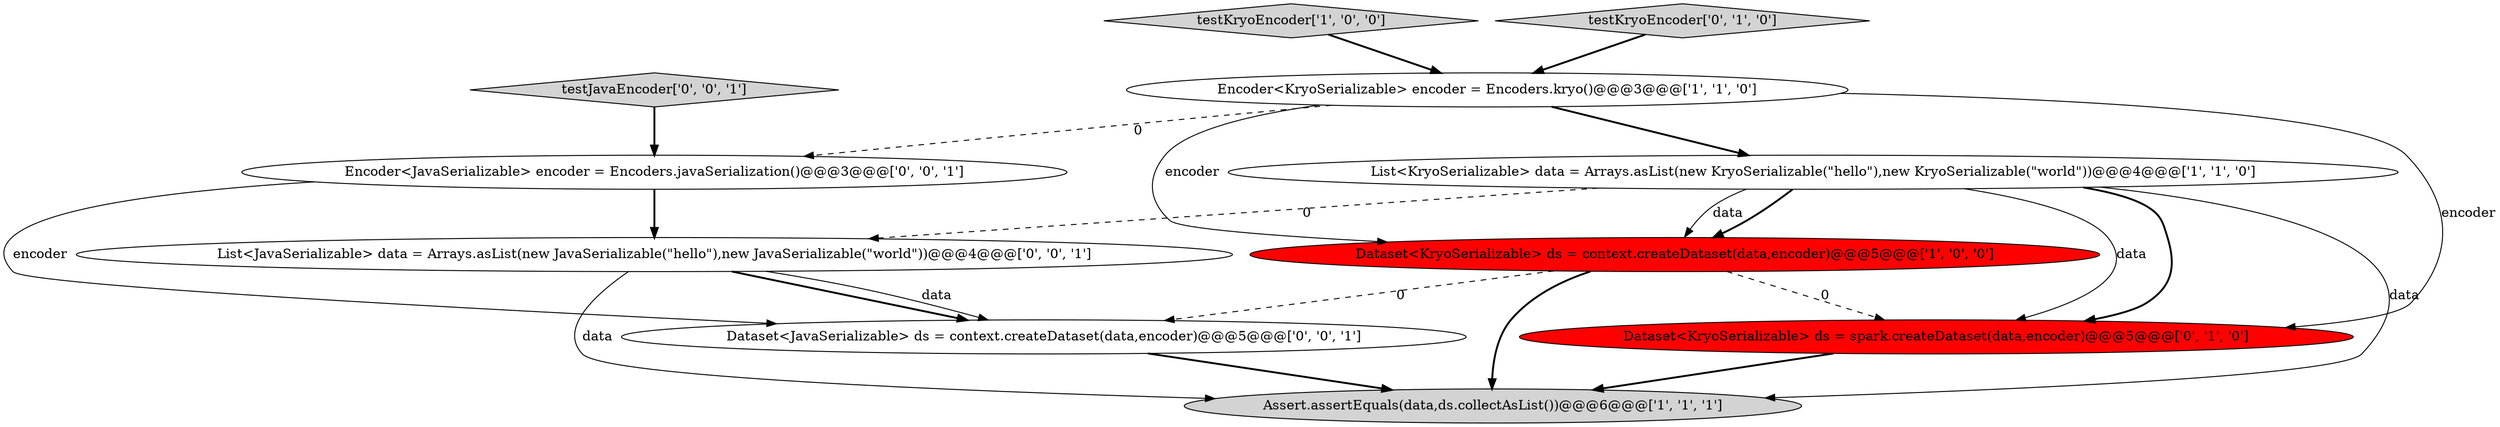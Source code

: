 digraph {
3 [style = filled, label = "Assert.assertEquals(data,ds.collectAsList())@@@6@@@['1', '1', '1']", fillcolor = lightgray, shape = ellipse image = "AAA0AAABBB1BBB"];
0 [style = filled, label = "testKryoEncoder['1', '0', '0']", fillcolor = lightgray, shape = diamond image = "AAA0AAABBB1BBB"];
7 [style = filled, label = "Dataset<JavaSerializable> ds = context.createDataset(data,encoder)@@@5@@@['0', '0', '1']", fillcolor = white, shape = ellipse image = "AAA0AAABBB3BBB"];
5 [style = filled, label = "testKryoEncoder['0', '1', '0']", fillcolor = lightgray, shape = diamond image = "AAA0AAABBB2BBB"];
6 [style = filled, label = "Dataset<KryoSerializable> ds = spark.createDataset(data,encoder)@@@5@@@['0', '1', '0']", fillcolor = red, shape = ellipse image = "AAA1AAABBB2BBB"];
10 [style = filled, label = "Encoder<JavaSerializable> encoder = Encoders.javaSerialization()@@@3@@@['0', '0', '1']", fillcolor = white, shape = ellipse image = "AAA0AAABBB3BBB"];
2 [style = filled, label = "Dataset<KryoSerializable> ds = context.createDataset(data,encoder)@@@5@@@['1', '0', '0']", fillcolor = red, shape = ellipse image = "AAA1AAABBB1BBB"];
1 [style = filled, label = "Encoder<KryoSerializable> encoder = Encoders.kryo()@@@3@@@['1', '1', '0']", fillcolor = white, shape = ellipse image = "AAA0AAABBB1BBB"];
8 [style = filled, label = "List<JavaSerializable> data = Arrays.asList(new JavaSerializable(\"hello\"),new JavaSerializable(\"world\"))@@@4@@@['0', '0', '1']", fillcolor = white, shape = ellipse image = "AAA0AAABBB3BBB"];
4 [style = filled, label = "List<KryoSerializable> data = Arrays.asList(new KryoSerializable(\"hello\"),new KryoSerializable(\"world\"))@@@4@@@['1', '1', '0']", fillcolor = white, shape = ellipse image = "AAA0AAABBB1BBB"];
9 [style = filled, label = "testJavaEncoder['0', '0', '1']", fillcolor = lightgray, shape = diamond image = "AAA0AAABBB3BBB"];
10->7 [style = solid, label="encoder"];
6->3 [style = bold, label=""];
1->4 [style = bold, label=""];
4->6 [style = bold, label=""];
8->3 [style = solid, label="data"];
2->3 [style = bold, label=""];
4->2 [style = bold, label=""];
1->10 [style = dashed, label="0"];
9->10 [style = bold, label=""];
2->7 [style = dashed, label="0"];
1->6 [style = solid, label="encoder"];
4->3 [style = solid, label="data"];
7->3 [style = bold, label=""];
8->7 [style = bold, label=""];
5->1 [style = bold, label=""];
1->2 [style = solid, label="encoder"];
10->8 [style = bold, label=""];
8->7 [style = solid, label="data"];
0->1 [style = bold, label=""];
4->2 [style = solid, label="data"];
4->8 [style = dashed, label="0"];
2->6 [style = dashed, label="0"];
4->6 [style = solid, label="data"];
}
